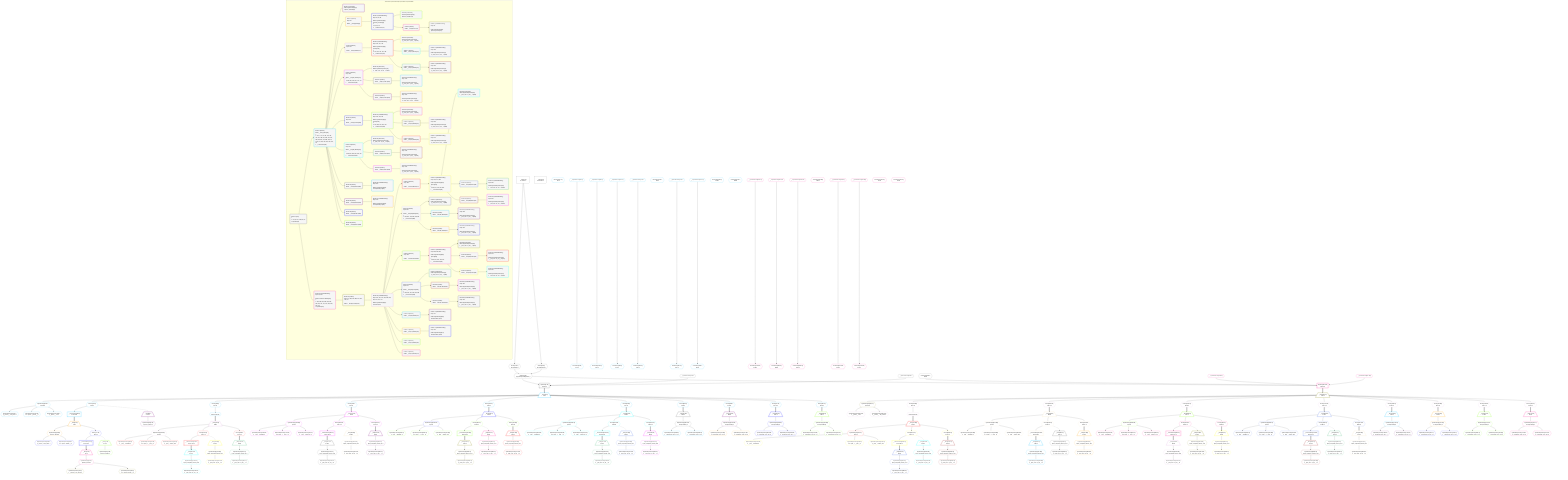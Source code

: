 %%{init: {'themeVariables': { 'fontSize': '12px'}}}%%
graph TD
    classDef path fill:#eee,stroke:#000,color:#000
    classDef plan fill:#fff,stroke-width:1px,color:#000
    classDef itemplan fill:#fff,stroke-width:2px,color:#000
    classDef unbatchedplan fill:#dff,stroke-width:1px,color:#000
    classDef sideeffectplan fill:#fcc,stroke-width:2px,color:#000
    classDef bucket fill:#f6f6f6,color:#000,stroke-width:2px,text-align:left


    %% define steps
    __Value3["__Value[3∈0]<br />ᐸcontextᐳ"]:::plan
    __Value5["__Value[5∈0]<br />ᐸrootValueᐳ"]:::plan
    Access27{{"Access[27∈0]<br />ᐸ3.pgSettingsᐳ"}}:::plan
    Access28{{"Access[28∈0]<br />ᐸ3.withPgClientᐳ"}}:::plan
    Object29{{"Object[29∈0]<br />ᐸ{pgSettings,withPgClient}ᐳ"}}:::plan
    __InputStaticLeaf216{{"__InputStaticLeaf[216∈0]"}}:::plan
    __InputStaticLeaf278{{"__InputStaticLeaf[278∈0]"}}:::plan
    PgSelect26[["PgSelect[26∈0]<br />ᐸpersonᐳ"]]:::plan
    __Item30[/"__Item[30∈1]<br />ᐸ26ᐳ"\]:::itemplan
    PgSelectSingle31{{"PgSelectSingle[31∈1]<br />ᐸpersonᐳ"}}:::plan
    PgClassExpression32{{"PgClassExpression[32∈1]<br />ᐸ__person__...full_name”ᐳ"}}:::plan
    PgClassExpression34{{"PgClassExpression[34∈1]<br />ᐸ”c”.”perso..._person__)ᐳ"}}:::plan
    Connection47{{"Connection[47∈1]<br />ᐸ43ᐳ"}}:::plan
    Access779{{"Access[779∈1]<br />ᐸ30.2ᐳ"}}:::plan
    __ListTransform49[["__ListTransform[49∈1]<br />ᐸeach:48ᐳ"]]:::plan
    __Item50[/"__Item[50∈2]<br />ᐸ779ᐳ"\]:::itemplan
    PgSelectSingle51{{"PgSelectSingle[51∈2]<br />ᐸperson_friendsᐳ"}}:::plan
    __Item52[/"__Item[52∈3]<br />ᐸ49ᐳ"\]:::itemplan
    PgSelectSingle53{{"PgSelectSingle[53∈3]<br />ᐸperson_friendsᐳ"}}:::plan
    PgClassExpression54{{"PgClassExpression[54∈4]<br />ᐸ__person_f...full_name”ᐳ"}}:::plan
    PgClassExpression56{{"PgClassExpression[56∈4]<br />ᐸ”c”.”perso...friends__)ᐳ"}}:::plan
    __InputStaticLeaf57{{"__InputStaticLeaf[57∈1]"}}:::plan
    Connection69{{"Connection[69∈1]<br />ᐸ65ᐳ"}}:::plan
    Access777{{"Access[777∈4]<br />ᐸ52.3ᐳ"}}:::plan
    __ListTransform71[["__ListTransform[71∈4]<br />ᐸeach:70ᐳ"]]:::plan
    __Item72[/"__Item[72∈5]<br />ᐸ777ᐳ"\]:::itemplan
    PgSelectSingle73{{"PgSelectSingle[73∈5]<br />ᐸperson_friendsᐳ"}}:::plan
    __Item74[/"__Item[74∈6]<br />ᐸ71ᐳ"\]:::itemplan
    PgSelectSingle75{{"PgSelectSingle[75∈6]<br />ᐸperson_friendsᐳ"}}:::plan
    PgClassExpression76{{"PgClassExpression[76∈7]<br />ᐸ__person_f...full_name”ᐳ"}}:::plan
    PgClassExpression78{{"PgClassExpression[78∈7]<br />ᐸ”c”.”perso...friends__)ᐳ"}}:::plan
    PgClassExpression79{{"PgClassExpression[79∈1]<br />ᐸ__person__.”id”ᐳ"}}:::plan
    __InputStaticLeaf81{{"__InputStaticLeaf[81∈1]"}}:::plan
    Connection105{{"Connection[105∈1]<br />ᐸ101ᐳ"}}:::plan
    Access785{{"Access[785∈1]<br />ᐸ30.4ᐳ"}}:::plan
    Reverse786{{"Reverse[786∈1]"}}:::plan
    __Item107[/"__Item[107∈8]<br />ᐸ786ᐳ"\]:::itemplan
    PgSelectSingle108{{"PgSelectSingle[108∈8]<br />ᐸpostᐳ"}}:::plan
    PgClassExpression109{{"PgClassExpression[109∈9]<br />ᐸ__post__.”headline”ᐳ"}}:::plan
    PgClassExpression113{{"PgClassExpression[113∈9]<br />ᐸ”a”.”post_...(__post__)ᐳ"}}:::plan
    PgClassExpression114{{"PgClassExpression[114∈9]<br />ᐸ__post__.”author_id”ᐳ"}}:::plan
    __InputStaticLeaf115{{"__InputStaticLeaf[115∈1]"}}:::plan
    Connection125{{"Connection[125∈1]<br />ᐸ121ᐳ"}}:::plan
    Access781{{"Access[781∈9]<br />ᐸ107.3ᐳ"}}:::plan
    __ListTransform127[["__ListTransform[127∈9]<br />ᐸeach:126ᐳ"]]:::plan
    __Item128[/"__Item[128∈10]<br />ᐸ781ᐳ"\]:::itemplan
    PgSelectSingle129{{"PgSelectSingle[129∈10]<br />ᐸpost_computed_interval_setᐳ"}}:::plan
    PgClassExpression130{{"PgClassExpression[130∈10]<br />ᐸ__post_com...al_set__.vᐳ"}}:::plan
    __Item131[/"__Item[131∈11]<br />ᐸ127ᐳ"\]:::itemplan
    PgSelectSingle132{{"PgSelectSingle[132∈11]<br />ᐸpost_computed_interval_setᐳ"}}:::plan
    PgClassExpression133{{"PgClassExpression[133∈11]<br />ᐸ__post_com...al_set__.vᐳ"}}:::plan
    Access783{{"Access[783∈9]<br />ᐸ107.4ᐳ"}}:::plan
    __Item142[/"__Item[142∈13]<br />ᐸ783ᐳ"\]:::itemplan
    PgSelectSingle143{{"PgSelectSingle[143∈13]<br />ᐸpost_computed_interval_setᐳ"}}:::plan
    PgClassExpression144{{"PgClassExpression[144∈13]<br />ᐸ__post_com...al_set__.vᐳ"}}:::plan
    Access792{{"Access[792∈1]<br />ᐸ30.5ᐳ"}}:::plan
    __Item167[/"__Item[167∈15]<br />ᐸ792ᐳ"\]:::itemplan
    PgSelectSingle168{{"PgSelectSingle[168∈15]<br />ᐸpostᐳ"}}:::plan
    PgClassExpression169{{"PgClassExpression[169∈15]<br />ᐸ__post__.”headline”ᐳ"}}:::plan
    PgClassExpression173{{"PgClassExpression[173∈15]<br />ᐸ”a”.”post_...(__post__)ᐳ"}}:::plan
    PgClassExpression174{{"PgClassExpression[174∈15]<br />ᐸ__post__.”author_id”ᐳ"}}:::plan
    __InputStaticLeaf175{{"__InputStaticLeaf[175∈1]"}}:::plan
    Connection185{{"Connection[185∈1]<br />ᐸ181ᐳ"}}:::plan
    Access788{{"Access[788∈15]<br />ᐸ167.3ᐳ"}}:::plan
    __ListTransform187[["__ListTransform[187∈15]<br />ᐸeach:186ᐳ"]]:::plan
    __Item188[/"__Item[188∈16]<br />ᐸ788ᐳ"\]:::itemplan
    PgSelectSingle189{{"PgSelectSingle[189∈16]<br />ᐸpost_computed_interval_setᐳ"}}:::plan
    PgClassExpression190{{"PgClassExpression[190∈16]<br />ᐸ__post_com...al_set__.vᐳ"}}:::plan
    __Item191[/"__Item[191∈17]<br />ᐸ187ᐳ"\]:::itemplan
    PgSelectSingle192{{"PgSelectSingle[192∈17]<br />ᐸpost_computed_interval_setᐳ"}}:::plan
    PgClassExpression193{{"PgClassExpression[193∈17]<br />ᐸ__post_com...al_set__.vᐳ"}}:::plan
    Access790{{"Access[790∈15]<br />ᐸ167.4ᐳ"}}:::plan
    __Item202[/"__Item[202∈19]<br />ᐸ790ᐳ"\]:::itemplan
    PgSelectSingle203{{"PgSelectSingle[203∈19]<br />ᐸpost_computed_interval_setᐳ"}}:::plan
    PgClassExpression204{{"PgClassExpression[204∈19]<br />ᐸ__post_com...al_set__.vᐳ"}}:::plan
    Connection231{{"Connection[231∈1]<br />ᐸ227ᐳ"}}:::plan
    Access798{{"Access[798∈1]<br />ᐸ30.6ᐳ"}}:::plan
    __Item233[/"__Item[233∈21]<br />ᐸ798ᐳ"\]:::itemplan
    PgSelectSingle234{{"PgSelectSingle[234∈21]<br />ᐸpostᐳ"}}:::plan
    PgClassExpression235{{"PgClassExpression[235∈22]<br />ᐸ__post__.”headline”ᐳ"}}:::plan
    PgClassExpression239{{"PgClassExpression[239∈22]<br />ᐸ”a”.”post_...(__post__)ᐳ"}}:::plan
    PgClassExpression240{{"PgClassExpression[240∈22]<br />ᐸ__post__.”author_id”ᐳ"}}:::plan
    __InputStaticLeaf241{{"__InputStaticLeaf[241∈1]"}}:::plan
    Connection251{{"Connection[251∈1]<br />ᐸ247ᐳ"}}:::plan
    Access794{{"Access[794∈22]<br />ᐸ233.3ᐳ"}}:::plan
    __ListTransform253[["__ListTransform[253∈22]<br />ᐸeach:252ᐳ"]]:::plan
    __Item254[/"__Item[254∈23]<br />ᐸ794ᐳ"\]:::itemplan
    PgSelectSingle255{{"PgSelectSingle[255∈23]<br />ᐸpost_computed_interval_setᐳ"}}:::plan
    PgClassExpression256{{"PgClassExpression[256∈23]<br />ᐸ__post_com...al_set__.vᐳ"}}:::plan
    __Item257[/"__Item[257∈24]<br />ᐸ253ᐳ"\]:::itemplan
    PgSelectSingle258{{"PgSelectSingle[258∈24]<br />ᐸpost_computed_interval_setᐳ"}}:::plan
    PgClassExpression259{{"PgClassExpression[259∈24]<br />ᐸ__post_com...al_set__.vᐳ"}}:::plan
    Access796{{"Access[796∈22]<br />ᐸ233.4ᐳ"}}:::plan
    __Item268[/"__Item[268∈26]<br />ᐸ796ᐳ"\]:::itemplan
    PgSelectSingle269{{"PgSelectSingle[269∈26]<br />ᐸpost_computed_interval_setᐳ"}}:::plan
    PgClassExpression270{{"PgClassExpression[270∈26]<br />ᐸ__post_com...al_set__.vᐳ"}}:::plan
    Access804{{"Access[804∈1]<br />ᐸ30.7ᐳ"}}:::plan
    __Item293[/"__Item[293∈28]<br />ᐸ804ᐳ"\]:::itemplan
    PgSelectSingle294{{"PgSelectSingle[294∈28]<br />ᐸpostᐳ"}}:::plan
    PgClassExpression295{{"PgClassExpression[295∈28]<br />ᐸ__post__.”headline”ᐳ"}}:::plan
    PgClassExpression299{{"PgClassExpression[299∈28]<br />ᐸ”a”.”post_...(__post__)ᐳ"}}:::plan
    PgClassExpression300{{"PgClassExpression[300∈28]<br />ᐸ__post__.”author_id”ᐳ"}}:::plan
    __InputStaticLeaf301{{"__InputStaticLeaf[301∈1]"}}:::plan
    Connection311{{"Connection[311∈1]<br />ᐸ307ᐳ"}}:::plan
    Access800{{"Access[800∈28]<br />ᐸ293.3ᐳ"}}:::plan
    __ListTransform313[["__ListTransform[313∈28]<br />ᐸeach:312ᐳ"]]:::plan
    __Item314[/"__Item[314∈29]<br />ᐸ800ᐳ"\]:::itemplan
    PgSelectSingle315{{"PgSelectSingle[315∈29]<br />ᐸpost_computed_interval_setᐳ"}}:::plan
    PgClassExpression316{{"PgClassExpression[316∈29]<br />ᐸ__post_com...al_set__.vᐳ"}}:::plan
    __Item317[/"__Item[317∈30]<br />ᐸ313ᐳ"\]:::itemplan
    PgSelectSingle318{{"PgSelectSingle[318∈30]<br />ᐸpost_computed_interval_setᐳ"}}:::plan
    PgClassExpression319{{"PgClassExpression[319∈30]<br />ᐸ__post_com...al_set__.vᐳ"}}:::plan
    Access802{{"Access[802∈28]<br />ᐸ293.4ᐳ"}}:::plan
    __Item328[/"__Item[328∈32]<br />ᐸ802ᐳ"\]:::itemplan
    PgSelectSingle329{{"PgSelectSingle[329∈32]<br />ᐸpost_computed_interval_setᐳ"}}:::plan
    PgClassExpression330{{"PgClassExpression[330∈32]<br />ᐸ__post_com...al_set__.vᐳ"}}:::plan
    Connection349{{"Connection[349∈1]<br />ᐸ345ᐳ"}}:::plan
    Access806{{"Access[806∈1]<br />ᐸ30.8ᐳ"}}:::plan
    __Item351[/"__Item[351∈34]<br />ᐸ806ᐳ"\]:::itemplan
    PgSelectSingle352{{"PgSelectSingle[352∈34]<br />ᐸcompoundKeyᐳ"}}:::plan
    PgClassExpression353{{"PgClassExpression[353∈35]<br />ᐸ__compound...rson_id_1”ᐳ"}}:::plan
    PgClassExpression354{{"PgClassExpression[354∈35]<br />ᐸ__compound...rson_id_2”ᐳ"}}:::plan
    Connection372{{"Connection[372∈1]<br />ᐸ368ᐳ"}}:::plan
    Access808{{"Access[808∈1]<br />ᐸ30.9ᐳ"}}:::plan
    __Item374[/"__Item[374∈36]<br />ᐸ808ᐳ"\]:::itemplan
    PgSelectSingle375{{"PgSelectSingle[375∈36]<br />ᐸcompoundKeyᐳ"}}:::plan
    PgClassExpression376{{"PgClassExpression[376∈37]<br />ᐸ__compound...rson_id_1”ᐳ"}}:::plan
    PgClassExpression377{{"PgClassExpression[377∈37]<br />ᐸ__compound...rson_id_2”ᐳ"}}:::plan
    Access811{{"Access[811∈1]<br />ᐸ30.10ᐳ"}}:::plan
    __Item391[/"__Item[391∈38]<br />ᐸ811ᐳ"\]:::itemplan
    PgSelectSingle392{{"PgSelectSingle[392∈38]<br />ᐸcompoundKeyᐳ"}}:::plan
    PgClassExpression393{{"PgClassExpression[393∈38]<br />ᐸ__compound...rson_id_1”ᐳ"}}:::plan
    PgClassExpression394{{"PgClassExpression[394∈38]<br />ᐸ__compound...rson_id_2”ᐳ"}}:::plan
    Access812{{"Access[812∈1]<br />ᐸ30.11ᐳ"}}:::plan
    __Item408[/"__Item[408∈39]<br />ᐸ812ᐳ"\]:::itemplan
    PgSelectSingle409{{"PgSelectSingle[409∈39]<br />ᐸcompoundKeyᐳ"}}:::plan
    PgClassExpression410{{"PgClassExpression[410∈39]<br />ᐸ__compound...rson_id_1”ᐳ"}}:::plan
    PgClassExpression411{{"PgClassExpression[411∈39]<br />ᐸ__compound...rson_id_2”ᐳ"}}:::plan
    Connection439{{"Connection[439∈0]<br />ᐸ435ᐳ"}}:::plan
    __InputStaticLeaf643{{"__InputStaticLeaf[643∈40]"}}:::plan
    __InputStaticLeaf581{{"__InputStaticLeaf[581∈40]"}}:::plan
    PgSelect440[["PgSelect[440∈40]<br />ᐸpersonᐳ"]]:::plan
    __Item441[/"__Item[441∈41]<br />ᐸ440ᐳ"\]:::itemplan
    PgSelectSingle442{{"PgSelectSingle[442∈41]<br />ᐸpersonᐳ"}}:::plan
    PgClassExpression443{{"PgClassExpression[443∈42]<br />ᐸ__person__.”id”ᐳ"}}:::plan
    PgClassExpression444{{"PgClassExpression[444∈42]<br />ᐸ__person__...full_name”ᐳ"}}:::plan
    __InputStaticLeaf446{{"__InputStaticLeaf[446∈40]"}}:::plan
    Connection470{{"Connection[470∈40]<br />ᐸ466ᐳ"}}:::plan
    Access809{{"Access[809∈42]<br />ᐸ441.7ᐳ"}}:::plan
    Reverse810{{"Reverse[810∈42]"}}:::plan
    __Item472[/"__Item[472∈43]<br />ᐸ810ᐳ"\]:::itemplan
    PgSelectSingle473{{"PgSelectSingle[473∈43]<br />ᐸpostᐳ"}}:::plan
    PgClassExpression474{{"PgClassExpression[474∈44]<br />ᐸ__post__.”headline”ᐳ"}}:::plan
    PgClassExpression478{{"PgClassExpression[478∈44]<br />ᐸ”a”.”post_...(__post__)ᐳ"}}:::plan
    PgClassExpression479{{"PgClassExpression[479∈44]<br />ᐸ__post__.”author_id”ᐳ"}}:::plan
    __InputStaticLeaf480{{"__InputStaticLeaf[480∈40]"}}:::plan
    Connection490{{"Connection[490∈40]<br />ᐸ486ᐳ"}}:::plan
    Access807{{"Access[807∈44]<br />ᐸ472.1ᐳ"}}:::plan
    __ListTransform492[["__ListTransform[492∈44]<br />ᐸeach:491ᐳ"]]:::plan
    __Item493[/"__Item[493∈45]<br />ᐸ807ᐳ"\]:::itemplan
    PgSelectSingle494{{"PgSelectSingle[494∈45]<br />ᐸpost_computed_interval_setᐳ"}}:::plan
    PgClassExpression495{{"PgClassExpression[495∈45]<br />ᐸ__post_com...al_set__.vᐳ"}}:::plan
    __Item496[/"__Item[496∈46]<br />ᐸ492ᐳ"\]:::itemplan
    PgSelectSingle497{{"PgSelectSingle[497∈46]<br />ᐸpost_computed_interval_setᐳ"}}:::plan
    PgClassExpression498{{"PgClassExpression[498∈46]<br />ᐸ__post_com...al_set__.vᐳ"}}:::plan
    Access805{{"Access[805∈44]<br />ᐸ472.0ᐳ"}}:::plan
    __Item507[/"__Item[507∈48]<br />ᐸ805ᐳ"\]:::itemplan
    PgSelectSingle508{{"PgSelectSingle[508∈48]<br />ᐸpost_computed_interval_setᐳ"}}:::plan
    PgClassExpression509{{"PgClassExpression[509∈48]<br />ᐸ__post_com...al_set__.vᐳ"}}:::plan
    Access803{{"Access[803∈42]<br />ᐸ441.6ᐳ"}}:::plan
    __Item532[/"__Item[532∈50]<br />ᐸ803ᐳ"\]:::itemplan
    PgSelectSingle533{{"PgSelectSingle[533∈50]<br />ᐸpostᐳ"}}:::plan
    PgClassExpression534{{"PgClassExpression[534∈50]<br />ᐸ__post__.”headline”ᐳ"}}:::plan
    PgClassExpression538{{"PgClassExpression[538∈50]<br />ᐸ”a”.”post_...(__post__)ᐳ"}}:::plan
    PgClassExpression539{{"PgClassExpression[539∈50]<br />ᐸ__post__.”author_id”ᐳ"}}:::plan
    __InputStaticLeaf540{{"__InputStaticLeaf[540∈40]"}}:::plan
    Connection550{{"Connection[550∈40]<br />ᐸ546ᐳ"}}:::plan
    Access801{{"Access[801∈50]<br />ᐸ532.1ᐳ"}}:::plan
    __ListTransform552[["__ListTransform[552∈50]<br />ᐸeach:551ᐳ"]]:::plan
    __Item553[/"__Item[553∈51]<br />ᐸ801ᐳ"\]:::itemplan
    PgSelectSingle554{{"PgSelectSingle[554∈51]<br />ᐸpost_computed_interval_setᐳ"}}:::plan
    PgClassExpression555{{"PgClassExpression[555∈51]<br />ᐸ__post_com...al_set__.vᐳ"}}:::plan
    __Item556[/"__Item[556∈52]<br />ᐸ552ᐳ"\]:::itemplan
    PgSelectSingle557{{"PgSelectSingle[557∈52]<br />ᐸpost_computed_interval_setᐳ"}}:::plan
    PgClassExpression558{{"PgClassExpression[558∈52]<br />ᐸ__post_com...al_set__.vᐳ"}}:::plan
    Access799{{"Access[799∈50]<br />ᐸ532.0ᐳ"}}:::plan
    __Item567[/"__Item[567∈54]<br />ᐸ799ᐳ"\]:::itemplan
    PgSelectSingle568{{"PgSelectSingle[568∈54]<br />ᐸpost_computed_interval_setᐳ"}}:::plan
    PgClassExpression569{{"PgClassExpression[569∈54]<br />ᐸ__post_com...al_set__.vᐳ"}}:::plan
    Connection596{{"Connection[596∈40]<br />ᐸ592ᐳ"}}:::plan
    Access797{{"Access[797∈42]<br />ᐸ441.5ᐳ"}}:::plan
    __Item598[/"__Item[598∈56]<br />ᐸ797ᐳ"\]:::itemplan
    PgSelectSingle599{{"PgSelectSingle[599∈56]<br />ᐸpostᐳ"}}:::plan
    PgClassExpression600{{"PgClassExpression[600∈57]<br />ᐸ__post__.”headline”ᐳ"}}:::plan
    PgClassExpression604{{"PgClassExpression[604∈57]<br />ᐸ”a”.”post_...(__post__)ᐳ"}}:::plan
    PgClassExpression605{{"PgClassExpression[605∈57]<br />ᐸ__post__.”author_id”ᐳ"}}:::plan
    __InputStaticLeaf606{{"__InputStaticLeaf[606∈40]"}}:::plan
    Connection616{{"Connection[616∈40]<br />ᐸ612ᐳ"}}:::plan
    Access795{{"Access[795∈57]<br />ᐸ598.1ᐳ"}}:::plan
    __ListTransform618[["__ListTransform[618∈57]<br />ᐸeach:617ᐳ"]]:::plan
    __Item619[/"__Item[619∈58]<br />ᐸ795ᐳ"\]:::itemplan
    PgSelectSingle620{{"PgSelectSingle[620∈58]<br />ᐸpost_computed_interval_setᐳ"}}:::plan
    PgClassExpression621{{"PgClassExpression[621∈58]<br />ᐸ__post_com...al_set__.vᐳ"}}:::plan
    __Item622[/"__Item[622∈59]<br />ᐸ618ᐳ"\]:::itemplan
    PgSelectSingle623{{"PgSelectSingle[623∈59]<br />ᐸpost_computed_interval_setᐳ"}}:::plan
    PgClassExpression624{{"PgClassExpression[624∈59]<br />ᐸ__post_com...al_set__.vᐳ"}}:::plan
    Access793{{"Access[793∈57]<br />ᐸ598.0ᐳ"}}:::plan
    __Item633[/"__Item[633∈61]<br />ᐸ793ᐳ"\]:::itemplan
    PgSelectSingle634{{"PgSelectSingle[634∈61]<br />ᐸpost_computed_interval_setᐳ"}}:::plan
    PgClassExpression635{{"PgClassExpression[635∈61]<br />ᐸ__post_com...al_set__.vᐳ"}}:::plan
    Access791{{"Access[791∈42]<br />ᐸ441.4ᐳ"}}:::plan
    __Item658[/"__Item[658∈63]<br />ᐸ791ᐳ"\]:::itemplan
    PgSelectSingle659{{"PgSelectSingle[659∈63]<br />ᐸpostᐳ"}}:::plan
    PgClassExpression660{{"PgClassExpression[660∈63]<br />ᐸ__post__.”headline”ᐳ"}}:::plan
    PgClassExpression664{{"PgClassExpression[664∈63]<br />ᐸ”a”.”post_...(__post__)ᐳ"}}:::plan
    PgClassExpression665{{"PgClassExpression[665∈63]<br />ᐸ__post__.”author_id”ᐳ"}}:::plan
    __InputStaticLeaf666{{"__InputStaticLeaf[666∈40]"}}:::plan
    Connection676{{"Connection[676∈40]<br />ᐸ672ᐳ"}}:::plan
    Access789{{"Access[789∈63]<br />ᐸ658.1ᐳ"}}:::plan
    __ListTransform678[["__ListTransform[678∈63]<br />ᐸeach:677ᐳ"]]:::plan
    __Item679[/"__Item[679∈64]<br />ᐸ789ᐳ"\]:::itemplan
    PgSelectSingle680{{"PgSelectSingle[680∈64]<br />ᐸpost_computed_interval_setᐳ"}}:::plan
    PgClassExpression681{{"PgClassExpression[681∈64]<br />ᐸ__post_com...al_set__.vᐳ"}}:::plan
    __Item682[/"__Item[682∈65]<br />ᐸ678ᐳ"\]:::itemplan
    PgSelectSingle683{{"PgSelectSingle[683∈65]<br />ᐸpost_computed_interval_setᐳ"}}:::plan
    PgClassExpression684{{"PgClassExpression[684∈65]<br />ᐸ__post_com...al_set__.vᐳ"}}:::plan
    Access787{{"Access[787∈63]<br />ᐸ658.0ᐳ"}}:::plan
    __Item693[/"__Item[693∈67]<br />ᐸ787ᐳ"\]:::itemplan
    PgSelectSingle694{{"PgSelectSingle[694∈67]<br />ᐸpost_computed_interval_setᐳ"}}:::plan
    PgClassExpression695{{"PgClassExpression[695∈67]<br />ᐸ__post_com...al_set__.vᐳ"}}:::plan
    Connection714{{"Connection[714∈40]<br />ᐸ710ᐳ"}}:::plan
    Access784{{"Access[784∈42]<br />ᐸ441.3ᐳ"}}:::plan
    __Item716[/"__Item[716∈69]<br />ᐸ784ᐳ"\]:::itemplan
    PgSelectSingle717{{"PgSelectSingle[717∈69]<br />ᐸcompoundKeyᐳ"}}:::plan
    PgClassExpression718{{"PgClassExpression[718∈70]<br />ᐸ__compound...rson_id_1”ᐳ"}}:::plan
    PgClassExpression719{{"PgClassExpression[719∈70]<br />ᐸ__compound...rson_id_2”ᐳ"}}:::plan
    Connection737{{"Connection[737∈40]<br />ᐸ733ᐳ"}}:::plan
    Access782{{"Access[782∈42]<br />ᐸ441.2ᐳ"}}:::plan
    __Item739[/"__Item[739∈71]<br />ᐸ782ᐳ"\]:::itemplan
    PgSelectSingle740{{"PgSelectSingle[740∈71]<br />ᐸcompoundKeyᐳ"}}:::plan
    PgClassExpression741{{"PgClassExpression[741∈72]<br />ᐸ__compound...rson_id_1”ᐳ"}}:::plan
    PgClassExpression742{{"PgClassExpression[742∈72]<br />ᐸ__compound...rson_id_2”ᐳ"}}:::plan
    Access780{{"Access[780∈42]<br />ᐸ441.1ᐳ"}}:::plan
    __Item756[/"__Item[756∈73]<br />ᐸ780ᐳ"\]:::itemplan
    PgSelectSingle757{{"PgSelectSingle[757∈73]<br />ᐸcompoundKeyᐳ"}}:::plan
    PgClassExpression758{{"PgClassExpression[758∈73]<br />ᐸ__compound...rson_id_1”ᐳ"}}:::plan
    PgClassExpression759{{"PgClassExpression[759∈73]<br />ᐸ__compound...rson_id_2”ᐳ"}}:::plan
    Access778{{"Access[778∈42]<br />ᐸ441.0ᐳ"}}:::plan
    __Item773[/"__Item[773∈74]<br />ᐸ778ᐳ"\]:::itemplan
    PgSelectSingle774{{"PgSelectSingle[774∈74]<br />ᐸcompoundKeyᐳ"}}:::plan
    PgClassExpression775{{"PgClassExpression[775∈74]<br />ᐸ__compound...rson_id_1”ᐳ"}}:::plan
    PgClassExpression776{{"PgClassExpression[776∈74]<br />ᐸ__compound...rson_id_2”ᐳ"}}:::plan

    %% plan dependencies
    __Value3 --> Access27
    __Value3 --> Access28
    Access27 & Access28 --> Object29
    Object29 & __InputStaticLeaf216 & __InputStaticLeaf278 --> PgSelect26
    PgSelect26 ==> __Item30
    __Item30 --> PgSelectSingle31
    PgSelectSingle31 --> PgClassExpression32
    PgSelectSingle31 --> PgClassExpression34
    __Item30 --> Access779
    Access779 --> __ListTransform49
    Access779 -.-> __Item50
    __Item50 --> PgSelectSingle51
    __ListTransform49 ==> __Item52
    __Item52 --> PgSelectSingle53
    PgSelectSingle53 --> PgClassExpression54
    PgSelectSingle53 --> PgClassExpression56
    __InputStaticLeaf57 --> Connection69
    __Item52 --> Access777
    Access777 --> __ListTransform71
    Access777 -.-> __Item72
    __Item72 --> PgSelectSingle73
    __ListTransform71 ==> __Item74
    __Item74 --> PgSelectSingle75
    PgSelectSingle75 --> PgClassExpression76
    PgSelectSingle75 --> PgClassExpression78
    PgSelectSingle31 --> PgClassExpression79
    __InputStaticLeaf81 --> Connection105
    __Item30 --> Access785
    Access785 --> Reverse786
    Reverse786 ==> __Item107
    __Item107 --> PgSelectSingle108
    PgSelectSingle108 --> PgClassExpression109
    PgSelectSingle108 --> PgClassExpression113
    PgSelectSingle108 --> PgClassExpression114
    __InputStaticLeaf115 --> Connection125
    __Item107 --> Access781
    Access781 --> __ListTransform127
    Access781 -.-> __Item128
    __Item128 --> PgSelectSingle129
    PgSelectSingle129 --> PgClassExpression130
    __ListTransform127 ==> __Item131
    __Item131 --> PgSelectSingle132
    PgSelectSingle132 --> PgClassExpression133
    __Item107 --> Access783
    Access783 ==> __Item142
    __Item142 --> PgSelectSingle143
    PgSelectSingle143 --> PgClassExpression144
    __Item30 --> Access792
    Access792 ==> __Item167
    __Item167 --> PgSelectSingle168
    PgSelectSingle168 --> PgClassExpression169
    PgSelectSingle168 --> PgClassExpression173
    PgSelectSingle168 --> PgClassExpression174
    __InputStaticLeaf175 --> Connection185
    __Item167 --> Access788
    Access788 --> __ListTransform187
    Access788 -.-> __Item188
    __Item188 --> PgSelectSingle189
    PgSelectSingle189 --> PgClassExpression190
    __ListTransform187 ==> __Item191
    __Item191 --> PgSelectSingle192
    PgSelectSingle192 --> PgClassExpression193
    __Item167 --> Access790
    Access790 ==> __Item202
    __Item202 --> PgSelectSingle203
    PgSelectSingle203 --> PgClassExpression204
    __Item30 --> Access798
    Access798 ==> __Item233
    __Item233 --> PgSelectSingle234
    PgSelectSingle234 --> PgClassExpression235
    PgSelectSingle234 --> PgClassExpression239
    PgSelectSingle234 --> PgClassExpression240
    __InputStaticLeaf241 --> Connection251
    __Item233 --> Access794
    Access794 --> __ListTransform253
    Access794 -.-> __Item254
    __Item254 --> PgSelectSingle255
    PgSelectSingle255 --> PgClassExpression256
    __ListTransform253 ==> __Item257
    __Item257 --> PgSelectSingle258
    PgSelectSingle258 --> PgClassExpression259
    __Item233 --> Access796
    Access796 ==> __Item268
    __Item268 --> PgSelectSingle269
    PgSelectSingle269 --> PgClassExpression270
    __Item30 --> Access804
    Access804 ==> __Item293
    __Item293 --> PgSelectSingle294
    PgSelectSingle294 --> PgClassExpression295
    PgSelectSingle294 --> PgClassExpression299
    PgSelectSingle294 --> PgClassExpression300
    __InputStaticLeaf301 --> Connection311
    __Item293 --> Access800
    Access800 --> __ListTransform313
    Access800 -.-> __Item314
    __Item314 --> PgSelectSingle315
    PgSelectSingle315 --> PgClassExpression316
    __ListTransform313 ==> __Item317
    __Item317 --> PgSelectSingle318
    PgSelectSingle318 --> PgClassExpression319
    __Item293 --> Access802
    Access802 ==> __Item328
    __Item328 --> PgSelectSingle329
    PgSelectSingle329 --> PgClassExpression330
    __Item30 --> Access806
    Access806 ==> __Item351
    __Item351 --> PgSelectSingle352
    PgSelectSingle352 --> PgClassExpression353
    PgSelectSingle352 --> PgClassExpression354
    __Item30 --> Access808
    Access808 ==> __Item374
    __Item374 --> PgSelectSingle375
    PgSelectSingle375 --> PgClassExpression376
    PgSelectSingle375 --> PgClassExpression377
    __Item30 --> Access811
    Access811 ==> __Item391
    __Item391 --> PgSelectSingle392
    PgSelectSingle392 --> PgClassExpression393
    PgSelectSingle392 --> PgClassExpression394
    __Item30 --> Access812
    Access812 ==> __Item408
    __Item408 --> PgSelectSingle409
    PgSelectSingle409 --> PgClassExpression410
    PgSelectSingle409 --> PgClassExpression411
    Object29 & Connection439 & __InputStaticLeaf643 & __InputStaticLeaf581 --> PgSelect440
    PgSelect440 ==> __Item441
    __Item441 --> PgSelectSingle442
    PgSelectSingle442 --> PgClassExpression443
    PgSelectSingle442 --> PgClassExpression444
    __InputStaticLeaf446 --> Connection470
    __Item441 --> Access809
    Access809 --> Reverse810
    Reverse810 ==> __Item472
    __Item472 --> PgSelectSingle473
    PgSelectSingle473 --> PgClassExpression474
    PgSelectSingle473 --> PgClassExpression478
    PgSelectSingle473 --> PgClassExpression479
    __InputStaticLeaf480 --> Connection490
    __Item472 --> Access807
    Access807 --> __ListTransform492
    Access807 -.-> __Item493
    __Item493 --> PgSelectSingle494
    PgSelectSingle494 --> PgClassExpression495
    __ListTransform492 ==> __Item496
    __Item496 --> PgSelectSingle497
    PgSelectSingle497 --> PgClassExpression498
    __Item472 --> Access805
    Access805 ==> __Item507
    __Item507 --> PgSelectSingle508
    PgSelectSingle508 --> PgClassExpression509
    __Item441 --> Access803
    Access803 ==> __Item532
    __Item532 --> PgSelectSingle533
    PgSelectSingle533 --> PgClassExpression534
    PgSelectSingle533 --> PgClassExpression538
    PgSelectSingle533 --> PgClassExpression539
    __InputStaticLeaf540 --> Connection550
    __Item532 --> Access801
    Access801 --> __ListTransform552
    Access801 -.-> __Item553
    __Item553 --> PgSelectSingle554
    PgSelectSingle554 --> PgClassExpression555
    __ListTransform552 ==> __Item556
    __Item556 --> PgSelectSingle557
    PgSelectSingle557 --> PgClassExpression558
    __Item532 --> Access799
    Access799 ==> __Item567
    __Item567 --> PgSelectSingle568
    PgSelectSingle568 --> PgClassExpression569
    __Item441 --> Access797
    Access797 ==> __Item598
    __Item598 --> PgSelectSingle599
    PgSelectSingle599 --> PgClassExpression600
    PgSelectSingle599 --> PgClassExpression604
    PgSelectSingle599 --> PgClassExpression605
    __InputStaticLeaf606 --> Connection616
    __Item598 --> Access795
    Access795 --> __ListTransform618
    Access795 -.-> __Item619
    __Item619 --> PgSelectSingle620
    PgSelectSingle620 --> PgClassExpression621
    __ListTransform618 ==> __Item622
    __Item622 --> PgSelectSingle623
    PgSelectSingle623 --> PgClassExpression624
    __Item598 --> Access793
    Access793 ==> __Item633
    __Item633 --> PgSelectSingle634
    PgSelectSingle634 --> PgClassExpression635
    __Item441 --> Access791
    Access791 ==> __Item658
    __Item658 --> PgSelectSingle659
    PgSelectSingle659 --> PgClassExpression660
    PgSelectSingle659 --> PgClassExpression664
    PgSelectSingle659 --> PgClassExpression665
    __InputStaticLeaf666 --> Connection676
    __Item658 --> Access789
    Access789 --> __ListTransform678
    Access789 -.-> __Item679
    __Item679 --> PgSelectSingle680
    PgSelectSingle680 --> PgClassExpression681
    __ListTransform678 ==> __Item682
    __Item682 --> PgSelectSingle683
    PgSelectSingle683 --> PgClassExpression684
    __Item658 --> Access787
    Access787 ==> __Item693
    __Item693 --> PgSelectSingle694
    PgSelectSingle694 --> PgClassExpression695
    __Item441 --> Access784
    Access784 ==> __Item716
    __Item716 --> PgSelectSingle717
    PgSelectSingle717 --> PgClassExpression718
    PgSelectSingle717 --> PgClassExpression719
    __Item441 --> Access782
    Access782 ==> __Item739
    __Item739 --> PgSelectSingle740
    PgSelectSingle740 --> PgClassExpression741
    PgSelectSingle740 --> PgClassExpression742
    __Item441 --> Access780
    Access780 ==> __Item756
    __Item756 --> PgSelectSingle757
    PgSelectSingle757 --> PgClassExpression758
    PgSelectSingle757 --> PgClassExpression759
    __Item441 --> Access778
    Access778 ==> __Item773
    __Item773 --> PgSelectSingle774
    PgSelectSingle774 --> PgClassExpression775
    PgSelectSingle774 --> PgClassExpression776

    subgraph "Buckets for queries/v4/simple-procedure-computed-fields"
    Bucket0("Bucket 0 (root)<br />1: <br />ᐳ: 27, 28, 216, 278, 439, 29<br />2: PgSelect[26]"):::bucket
    classDef bucket0 stroke:#696969
    class Bucket0,__Value3,__Value5,PgSelect26,Access27,Access28,Object29,__InputStaticLeaf216,__InputStaticLeaf278,Connection439 bucket0
    Bucket1("Bucket 1 (listItem)<br />ROOT __Item{1}ᐸ26ᐳ[30]<br />1: <br />ᐳ: 31, 47, 779, 57, 81, 115, 792, 175, 231, 798, 241, 804, 301, 811, 349, 806, 812, 372, 808, 785, 32, 34, 69, 79, 105, 786, 125, 185, 251, 311<br />2: __ListTransform[49]"):::bucket
    classDef bucket1 stroke:#00bfff
    class Bucket1,__Item30,PgSelectSingle31,PgClassExpression32,PgClassExpression34,Connection47,__ListTransform49,__InputStaticLeaf57,Connection69,PgClassExpression79,__InputStaticLeaf81,Connection105,__InputStaticLeaf115,Connection125,__InputStaticLeaf175,Connection185,Connection231,__InputStaticLeaf241,Connection251,__InputStaticLeaf301,Connection311,Connection349,Connection372,Access779,Access785,Reverse786,Access792,Access798,Access804,Access806,Access808,Access811,Access812 bucket1
    Bucket2("Bucket 2 (subroutine)<br />ROOT PgSelectSingle{2}ᐸperson_friendsᐳ[51]"):::bucket
    classDef bucket2 stroke:#7f007f
    class Bucket2,__Item50,PgSelectSingle51 bucket2
    Bucket3("Bucket 3 (listItem)<br />Deps: 69<br /><br />ROOT __Item{3}ᐸ49ᐳ[52]"):::bucket
    classDef bucket3 stroke:#ffa500
    class Bucket3,__Item52,PgSelectSingle53 bucket3
    Bucket4("Bucket 4 (nullableBoundary)<br />Deps: 53, 52, 69<br /><br />ROOT PgSelectSingle{3}ᐸperson_friendsᐳ[53]<br />1: <br />ᐳ: 54, 56, 777<br />2: __ListTransform[71]"):::bucket
    classDef bucket4 stroke:#0000ff
    class Bucket4,PgClassExpression54,PgClassExpression56,__ListTransform71,Access777 bucket4
    Bucket5("Bucket 5 (subroutine)<br />ROOT PgSelectSingle{5}ᐸperson_friendsᐳ[73]"):::bucket
    classDef bucket5 stroke:#7fff00
    class Bucket5,__Item72,PgSelectSingle73 bucket5
    Bucket6("Bucket 6 (listItem)<br />ROOT __Item{6}ᐸ71ᐳ[74]"):::bucket
    classDef bucket6 stroke:#ff1493
    class Bucket6,__Item74,PgSelectSingle75 bucket6
    Bucket7("Bucket 7 (nullableBoundary)<br />Deps: 75<br /><br />ROOT PgSelectSingle{6}ᐸperson_friendsᐳ[75]"):::bucket
    classDef bucket7 stroke:#808000
    class Bucket7,PgClassExpression76,PgClassExpression78 bucket7
    Bucket8("Bucket 8 (listItem)<br />Deps: 125<br /><br />ROOT __Item{8}ᐸ786ᐳ[107]"):::bucket
    classDef bucket8 stroke:#dda0dd
    class Bucket8,__Item107,PgSelectSingle108 bucket8
    Bucket9("Bucket 9 (nullableBoundary)<br />Deps: 108, 107, 125<br /><br />ROOT PgSelectSingle{8}ᐸpostᐳ[108]<br />1: <br />ᐳ: 109, 113, 114, 781, 783<br />2: __ListTransform[127]"):::bucket
    classDef bucket9 stroke:#ff0000
    class Bucket9,PgClassExpression109,PgClassExpression113,PgClassExpression114,__ListTransform127,Access781,Access783 bucket9
    Bucket10("Bucket 10 (subroutine)<br />ROOT PgClassExpression{10}ᐸ__post_com...al_set__.vᐳ[130]"):::bucket
    classDef bucket10 stroke:#ffff00
    class Bucket10,__Item128,PgSelectSingle129,PgClassExpression130 bucket10
    Bucket11("Bucket 11 (listItem)<br />ROOT __Item{11}ᐸ127ᐳ[131]"):::bucket
    classDef bucket11 stroke:#00ffff
    class Bucket11,__Item131,PgSelectSingle132,PgClassExpression133 bucket11
    Bucket12("Bucket 12 (nullableBoundary)<br />Deps: 133<br /><br />ROOT PgClassExpression{11}ᐸ__post_com...al_set__.vᐳ[133]"):::bucket
    classDef bucket12 stroke:#4169e1
    class Bucket12 bucket12
    Bucket13("Bucket 13 (listItem)<br />ROOT __Item{13}ᐸ783ᐳ[142]"):::bucket
    classDef bucket13 stroke:#3cb371
    class Bucket13,__Item142,PgSelectSingle143,PgClassExpression144 bucket13
    Bucket14("Bucket 14 (nullableBoundary)<br />Deps: 144<br /><br />ROOT PgClassExpression{13}ᐸ__post_com...al_set__.vᐳ[144]"):::bucket
    classDef bucket14 stroke:#a52a2a
    class Bucket14 bucket14
    Bucket15("Bucket 15 (listItem)<br />Deps: 185<br /><br />ROOT __Item{15}ᐸ792ᐳ[167]<br />1: <br />ᐳ: 168, 788, 790, 169, 173, 174<br />2: __ListTransform[187]"):::bucket
    classDef bucket15 stroke:#ff00ff
    class Bucket15,__Item167,PgSelectSingle168,PgClassExpression169,PgClassExpression173,PgClassExpression174,__ListTransform187,Access788,Access790 bucket15
    Bucket16("Bucket 16 (subroutine)<br />ROOT PgClassExpression{16}ᐸ__post_com...al_set__.vᐳ[190]"):::bucket
    classDef bucket16 stroke:#f5deb3
    class Bucket16,__Item188,PgSelectSingle189,PgClassExpression190 bucket16
    Bucket17("Bucket 17 (listItem)<br />ROOT __Item{17}ᐸ187ᐳ[191]"):::bucket
    classDef bucket17 stroke:#696969
    class Bucket17,__Item191,PgSelectSingle192,PgClassExpression193 bucket17
    Bucket18("Bucket 18 (nullableBoundary)<br />Deps: 193<br /><br />ROOT PgClassExpression{17}ᐸ__post_com...al_set__.vᐳ[193]"):::bucket
    classDef bucket18 stroke:#00bfff
    class Bucket18 bucket18
    Bucket19("Bucket 19 (listItem)<br />ROOT __Item{19}ᐸ790ᐳ[202]"):::bucket
    classDef bucket19 stroke:#7f007f
    class Bucket19,__Item202,PgSelectSingle203,PgClassExpression204 bucket19
    Bucket20("Bucket 20 (nullableBoundary)<br />Deps: 204<br /><br />ROOT PgClassExpression{19}ᐸ__post_com...al_set__.vᐳ[204]"):::bucket
    classDef bucket20 stroke:#ffa500
    class Bucket20 bucket20
    Bucket21("Bucket 21 (listItem)<br />Deps: 251<br /><br />ROOT __Item{21}ᐸ798ᐳ[233]"):::bucket
    classDef bucket21 stroke:#0000ff
    class Bucket21,__Item233,PgSelectSingle234 bucket21
    Bucket22("Bucket 22 (nullableBoundary)<br />Deps: 234, 233, 251<br /><br />ROOT PgSelectSingle{21}ᐸpostᐳ[234]<br />1: <br />ᐳ: 235, 239, 240, 794, 796<br />2: __ListTransform[253]"):::bucket
    classDef bucket22 stroke:#7fff00
    class Bucket22,PgClassExpression235,PgClassExpression239,PgClassExpression240,__ListTransform253,Access794,Access796 bucket22
    Bucket23("Bucket 23 (subroutine)<br />ROOT PgClassExpression{23}ᐸ__post_com...al_set__.vᐳ[256]"):::bucket
    classDef bucket23 stroke:#ff1493
    class Bucket23,__Item254,PgSelectSingle255,PgClassExpression256 bucket23
    Bucket24("Bucket 24 (listItem)<br />ROOT __Item{24}ᐸ253ᐳ[257]"):::bucket
    classDef bucket24 stroke:#808000
    class Bucket24,__Item257,PgSelectSingle258,PgClassExpression259 bucket24
    Bucket25("Bucket 25 (nullableBoundary)<br />Deps: 259<br /><br />ROOT PgClassExpression{24}ᐸ__post_com...al_set__.vᐳ[259]"):::bucket
    classDef bucket25 stroke:#dda0dd
    class Bucket25 bucket25
    Bucket26("Bucket 26 (listItem)<br />ROOT __Item{26}ᐸ796ᐳ[268]"):::bucket
    classDef bucket26 stroke:#ff0000
    class Bucket26,__Item268,PgSelectSingle269,PgClassExpression270 bucket26
    Bucket27("Bucket 27 (nullableBoundary)<br />Deps: 270<br /><br />ROOT PgClassExpression{26}ᐸ__post_com...al_set__.vᐳ[270]"):::bucket
    classDef bucket27 stroke:#ffff00
    class Bucket27 bucket27
    Bucket28("Bucket 28 (listItem)<br />Deps: 311<br /><br />ROOT __Item{28}ᐸ804ᐳ[293]<br />1: <br />ᐳ: 294, 800, 802, 295, 299, 300<br />2: __ListTransform[313]"):::bucket
    classDef bucket28 stroke:#00ffff
    class Bucket28,__Item293,PgSelectSingle294,PgClassExpression295,PgClassExpression299,PgClassExpression300,__ListTransform313,Access800,Access802 bucket28
    Bucket29("Bucket 29 (subroutine)<br />ROOT PgClassExpression{29}ᐸ__post_com...al_set__.vᐳ[316]"):::bucket
    classDef bucket29 stroke:#4169e1
    class Bucket29,__Item314,PgSelectSingle315,PgClassExpression316 bucket29
    Bucket30("Bucket 30 (listItem)<br />ROOT __Item{30}ᐸ313ᐳ[317]"):::bucket
    classDef bucket30 stroke:#3cb371
    class Bucket30,__Item317,PgSelectSingle318,PgClassExpression319 bucket30
    Bucket31("Bucket 31 (nullableBoundary)<br />Deps: 319<br /><br />ROOT PgClassExpression{30}ᐸ__post_com...al_set__.vᐳ[319]"):::bucket
    classDef bucket31 stroke:#a52a2a
    class Bucket31 bucket31
    Bucket32("Bucket 32 (listItem)<br />ROOT __Item{32}ᐸ802ᐳ[328]"):::bucket
    classDef bucket32 stroke:#ff00ff
    class Bucket32,__Item328,PgSelectSingle329,PgClassExpression330 bucket32
    Bucket33("Bucket 33 (nullableBoundary)<br />Deps: 330<br /><br />ROOT PgClassExpression{32}ᐸ__post_com...al_set__.vᐳ[330]"):::bucket
    classDef bucket33 stroke:#f5deb3
    class Bucket33 bucket33
    Bucket34("Bucket 34 (listItem)<br />ROOT __Item{34}ᐸ806ᐳ[351]"):::bucket
    classDef bucket34 stroke:#696969
    class Bucket34,__Item351,PgSelectSingle352 bucket34
    Bucket35("Bucket 35 (nullableBoundary)<br />Deps: 352<br /><br />ROOT PgSelectSingle{34}ᐸcompoundKeyᐳ[352]"):::bucket
    classDef bucket35 stroke:#00bfff
    class Bucket35,PgClassExpression353,PgClassExpression354 bucket35
    Bucket36("Bucket 36 (listItem)<br />ROOT __Item{36}ᐸ808ᐳ[374]"):::bucket
    classDef bucket36 stroke:#7f007f
    class Bucket36,__Item374,PgSelectSingle375 bucket36
    Bucket37("Bucket 37 (nullableBoundary)<br />Deps: 375<br /><br />ROOT PgSelectSingle{36}ᐸcompoundKeyᐳ[375]"):::bucket
    classDef bucket37 stroke:#ffa500
    class Bucket37,PgClassExpression376,PgClassExpression377 bucket37
    Bucket38("Bucket 38 (listItem)<br />ROOT __Item{38}ᐸ811ᐳ[391]"):::bucket
    classDef bucket38 stroke:#0000ff
    class Bucket38,__Item391,PgSelectSingle392,PgClassExpression393,PgClassExpression394 bucket38
    Bucket39("Bucket 39 (listItem)<br />ROOT __Item{39}ᐸ812ᐳ[408]"):::bucket
    classDef bucket39 stroke:#7fff00
    class Bucket39,__Item408,PgSelectSingle409,PgClassExpression410,PgClassExpression411 bucket39
    Bucket40("Bucket 40 (nullableBoundary)<br />Deps: 29, 439<br /><br />ROOT Connectionᐸ435ᐳ[439]<br />1: <br />ᐳ: 446, 480, 540, 581, 596, 606, 643, 666, 714, 737, 470, 490, 550, 616, 676<br />2: PgSelect[440]"):::bucket
    classDef bucket40 stroke:#ff1493
    class Bucket40,PgSelect440,__InputStaticLeaf446,Connection470,__InputStaticLeaf480,Connection490,__InputStaticLeaf540,Connection550,__InputStaticLeaf581,Connection596,__InputStaticLeaf606,Connection616,__InputStaticLeaf643,__InputStaticLeaf666,Connection676,Connection714,Connection737 bucket40
    Bucket41("Bucket 41 (listItem)<br />Deps: 470, 490, 550, 596, 616, 676, 714, 737<br /><br />ROOT __Item{41}ᐸ440ᐳ[441]"):::bucket
    classDef bucket41 stroke:#808000
    class Bucket41,__Item441,PgSelectSingle442 bucket41
    Bucket42("Bucket 42 (nullableBoundary)<br />Deps: 442, 441, 470, 490, 550, 596, 616, 676, 714, 737<br /><br />ROOT PgSelectSingle{41}ᐸpersonᐳ[442]"):::bucket
    classDef bucket42 stroke:#dda0dd
    class Bucket42,PgClassExpression443,PgClassExpression444,Access778,Access780,Access782,Access784,Access791,Access797,Access803,Access809,Reverse810 bucket42
    Bucket43("Bucket 43 (listItem)<br />Deps: 490<br /><br />ROOT __Item{43}ᐸ810ᐳ[472]"):::bucket
    classDef bucket43 stroke:#ff0000
    class Bucket43,__Item472,PgSelectSingle473 bucket43
    Bucket44("Bucket 44 (nullableBoundary)<br />Deps: 473, 472, 490<br /><br />ROOT PgSelectSingle{43}ᐸpostᐳ[473]<br />1: <br />ᐳ: 474, 478, 479, 807, 805<br />2: __ListTransform[492]"):::bucket
    classDef bucket44 stroke:#ffff00
    class Bucket44,PgClassExpression474,PgClassExpression478,PgClassExpression479,__ListTransform492,Access805,Access807 bucket44
    Bucket45("Bucket 45 (subroutine)<br />ROOT PgClassExpression{45}ᐸ__post_com...al_set__.vᐳ[495]"):::bucket
    classDef bucket45 stroke:#00ffff
    class Bucket45,__Item493,PgSelectSingle494,PgClassExpression495 bucket45
    Bucket46("Bucket 46 (listItem)<br />ROOT __Item{46}ᐸ492ᐳ[496]"):::bucket
    classDef bucket46 stroke:#4169e1
    class Bucket46,__Item496,PgSelectSingle497,PgClassExpression498 bucket46
    Bucket47("Bucket 47 (nullableBoundary)<br />Deps: 498<br /><br />ROOT PgClassExpression{46}ᐸ__post_com...al_set__.vᐳ[498]"):::bucket
    classDef bucket47 stroke:#3cb371
    class Bucket47 bucket47
    Bucket48("Bucket 48 (listItem)<br />ROOT __Item{48}ᐸ805ᐳ[507]"):::bucket
    classDef bucket48 stroke:#a52a2a
    class Bucket48,__Item507,PgSelectSingle508,PgClassExpression509 bucket48
    Bucket49("Bucket 49 (nullableBoundary)<br />Deps: 509<br /><br />ROOT PgClassExpression{48}ᐸ__post_com...al_set__.vᐳ[509]"):::bucket
    classDef bucket49 stroke:#ff00ff
    class Bucket49 bucket49
    Bucket50("Bucket 50 (listItem)<br />Deps: 550<br /><br />ROOT __Item{50}ᐸ803ᐳ[532]<br />1: <br />ᐳ: 533, 801, 799, 534, 538, 539<br />2: __ListTransform[552]"):::bucket
    classDef bucket50 stroke:#f5deb3
    class Bucket50,__Item532,PgSelectSingle533,PgClassExpression534,PgClassExpression538,PgClassExpression539,__ListTransform552,Access799,Access801 bucket50
    Bucket51("Bucket 51 (subroutine)<br />ROOT PgClassExpression{51}ᐸ__post_com...al_set__.vᐳ[555]"):::bucket
    classDef bucket51 stroke:#696969
    class Bucket51,__Item553,PgSelectSingle554,PgClassExpression555 bucket51
    Bucket52("Bucket 52 (listItem)<br />ROOT __Item{52}ᐸ552ᐳ[556]"):::bucket
    classDef bucket52 stroke:#00bfff
    class Bucket52,__Item556,PgSelectSingle557,PgClassExpression558 bucket52
    Bucket53("Bucket 53 (nullableBoundary)<br />Deps: 558<br /><br />ROOT PgClassExpression{52}ᐸ__post_com...al_set__.vᐳ[558]"):::bucket
    classDef bucket53 stroke:#7f007f
    class Bucket53 bucket53
    Bucket54("Bucket 54 (listItem)<br />ROOT __Item{54}ᐸ799ᐳ[567]"):::bucket
    classDef bucket54 stroke:#ffa500
    class Bucket54,__Item567,PgSelectSingle568,PgClassExpression569 bucket54
    Bucket55("Bucket 55 (nullableBoundary)<br />Deps: 569<br /><br />ROOT PgClassExpression{54}ᐸ__post_com...al_set__.vᐳ[569]"):::bucket
    classDef bucket55 stroke:#0000ff
    class Bucket55 bucket55
    Bucket56("Bucket 56 (listItem)<br />Deps: 616<br /><br />ROOT __Item{56}ᐸ797ᐳ[598]"):::bucket
    classDef bucket56 stroke:#7fff00
    class Bucket56,__Item598,PgSelectSingle599 bucket56
    Bucket57("Bucket 57 (nullableBoundary)<br />Deps: 599, 598, 616<br /><br />ROOT PgSelectSingle{56}ᐸpostᐳ[599]<br />1: <br />ᐳ: 600, 604, 605, 795, 793<br />2: __ListTransform[618]"):::bucket
    classDef bucket57 stroke:#ff1493
    class Bucket57,PgClassExpression600,PgClassExpression604,PgClassExpression605,__ListTransform618,Access793,Access795 bucket57
    Bucket58("Bucket 58 (subroutine)<br />ROOT PgClassExpression{58}ᐸ__post_com...al_set__.vᐳ[621]"):::bucket
    classDef bucket58 stroke:#808000
    class Bucket58,__Item619,PgSelectSingle620,PgClassExpression621 bucket58
    Bucket59("Bucket 59 (listItem)<br />ROOT __Item{59}ᐸ618ᐳ[622]"):::bucket
    classDef bucket59 stroke:#dda0dd
    class Bucket59,__Item622,PgSelectSingle623,PgClassExpression624 bucket59
    Bucket60("Bucket 60 (nullableBoundary)<br />Deps: 624<br /><br />ROOT PgClassExpression{59}ᐸ__post_com...al_set__.vᐳ[624]"):::bucket
    classDef bucket60 stroke:#ff0000
    class Bucket60 bucket60
    Bucket61("Bucket 61 (listItem)<br />ROOT __Item{61}ᐸ793ᐳ[633]"):::bucket
    classDef bucket61 stroke:#ffff00
    class Bucket61,__Item633,PgSelectSingle634,PgClassExpression635 bucket61
    Bucket62("Bucket 62 (nullableBoundary)<br />Deps: 635<br /><br />ROOT PgClassExpression{61}ᐸ__post_com...al_set__.vᐳ[635]"):::bucket
    classDef bucket62 stroke:#00ffff
    class Bucket62 bucket62
    Bucket63("Bucket 63 (listItem)<br />Deps: 676<br /><br />ROOT __Item{63}ᐸ791ᐳ[658]<br />1: <br />ᐳ: 659, 789, 787, 660, 664, 665<br />2: __ListTransform[678]"):::bucket
    classDef bucket63 stroke:#4169e1
    class Bucket63,__Item658,PgSelectSingle659,PgClassExpression660,PgClassExpression664,PgClassExpression665,__ListTransform678,Access787,Access789 bucket63
    Bucket64("Bucket 64 (subroutine)<br />ROOT PgClassExpression{64}ᐸ__post_com...al_set__.vᐳ[681]"):::bucket
    classDef bucket64 stroke:#3cb371
    class Bucket64,__Item679,PgSelectSingle680,PgClassExpression681 bucket64
    Bucket65("Bucket 65 (listItem)<br />ROOT __Item{65}ᐸ678ᐳ[682]"):::bucket
    classDef bucket65 stroke:#a52a2a
    class Bucket65,__Item682,PgSelectSingle683,PgClassExpression684 bucket65
    Bucket66("Bucket 66 (nullableBoundary)<br />Deps: 684<br /><br />ROOT PgClassExpression{65}ᐸ__post_com...al_set__.vᐳ[684]"):::bucket
    classDef bucket66 stroke:#ff00ff
    class Bucket66 bucket66
    Bucket67("Bucket 67 (listItem)<br />ROOT __Item{67}ᐸ787ᐳ[693]"):::bucket
    classDef bucket67 stroke:#f5deb3
    class Bucket67,__Item693,PgSelectSingle694,PgClassExpression695 bucket67
    Bucket68("Bucket 68 (nullableBoundary)<br />Deps: 695<br /><br />ROOT PgClassExpression{67}ᐸ__post_com...al_set__.vᐳ[695]"):::bucket
    classDef bucket68 stroke:#696969
    class Bucket68 bucket68
    Bucket69("Bucket 69 (listItem)<br />ROOT __Item{69}ᐸ784ᐳ[716]"):::bucket
    classDef bucket69 stroke:#00bfff
    class Bucket69,__Item716,PgSelectSingle717 bucket69
    Bucket70("Bucket 70 (nullableBoundary)<br />Deps: 717<br /><br />ROOT PgSelectSingle{69}ᐸcompoundKeyᐳ[717]"):::bucket
    classDef bucket70 stroke:#7f007f
    class Bucket70,PgClassExpression718,PgClassExpression719 bucket70
    Bucket71("Bucket 71 (listItem)<br />ROOT __Item{71}ᐸ782ᐳ[739]"):::bucket
    classDef bucket71 stroke:#ffa500
    class Bucket71,__Item739,PgSelectSingle740 bucket71
    Bucket72("Bucket 72 (nullableBoundary)<br />Deps: 740<br /><br />ROOT PgSelectSingle{71}ᐸcompoundKeyᐳ[740]"):::bucket
    classDef bucket72 stroke:#0000ff
    class Bucket72,PgClassExpression741,PgClassExpression742 bucket72
    Bucket73("Bucket 73 (listItem)<br />ROOT __Item{73}ᐸ780ᐳ[756]"):::bucket
    classDef bucket73 stroke:#7fff00
    class Bucket73,__Item756,PgSelectSingle757,PgClassExpression758,PgClassExpression759 bucket73
    Bucket74("Bucket 74 (listItem)<br />ROOT __Item{74}ᐸ778ᐳ[773]"):::bucket
    classDef bucket74 stroke:#ff1493
    class Bucket74,__Item773,PgSelectSingle774,PgClassExpression775,PgClassExpression776 bucket74
    Bucket0 --> Bucket1 & Bucket40
    Bucket1 --> Bucket2 & Bucket3 & Bucket8 & Bucket15 & Bucket21 & Bucket28 & Bucket34 & Bucket36 & Bucket38 & Bucket39
    Bucket3 --> Bucket4
    Bucket4 --> Bucket5 & Bucket6
    Bucket6 --> Bucket7
    Bucket8 --> Bucket9
    Bucket9 --> Bucket10 & Bucket11 & Bucket13
    Bucket11 --> Bucket12
    Bucket13 --> Bucket14
    Bucket15 --> Bucket16 & Bucket17 & Bucket19
    Bucket17 --> Bucket18
    Bucket19 --> Bucket20
    Bucket21 --> Bucket22
    Bucket22 --> Bucket23 & Bucket24 & Bucket26
    Bucket24 --> Bucket25
    Bucket26 --> Bucket27
    Bucket28 --> Bucket29 & Bucket30 & Bucket32
    Bucket30 --> Bucket31
    Bucket32 --> Bucket33
    Bucket34 --> Bucket35
    Bucket36 --> Bucket37
    Bucket40 --> Bucket41
    Bucket41 --> Bucket42
    Bucket42 --> Bucket43 & Bucket50 & Bucket56 & Bucket63 & Bucket69 & Bucket71 & Bucket73 & Bucket74
    Bucket43 --> Bucket44
    Bucket44 --> Bucket45 & Bucket46 & Bucket48
    Bucket46 --> Bucket47
    Bucket48 --> Bucket49
    Bucket50 --> Bucket51 & Bucket52 & Bucket54
    Bucket52 --> Bucket53
    Bucket54 --> Bucket55
    Bucket56 --> Bucket57
    Bucket57 --> Bucket58 & Bucket59 & Bucket61
    Bucket59 --> Bucket60
    Bucket61 --> Bucket62
    Bucket63 --> Bucket64 & Bucket65 & Bucket67
    Bucket65 --> Bucket66
    Bucket67 --> Bucket68
    Bucket69 --> Bucket70
    Bucket71 --> Bucket72
    end